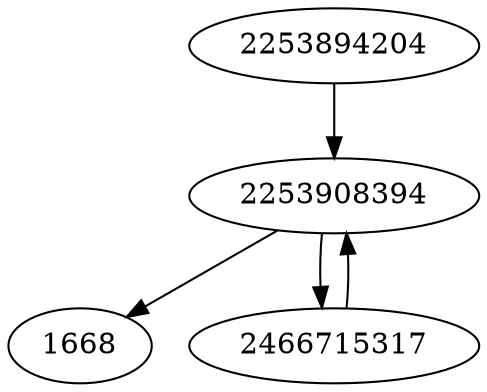 strict digraph  {
2253908394;
1668;
2466715317;
2253894204;
2253908394 -> 2466715317;
2253908394 -> 1668;
2466715317 -> 2253908394;
2253894204 -> 2253908394;
}
